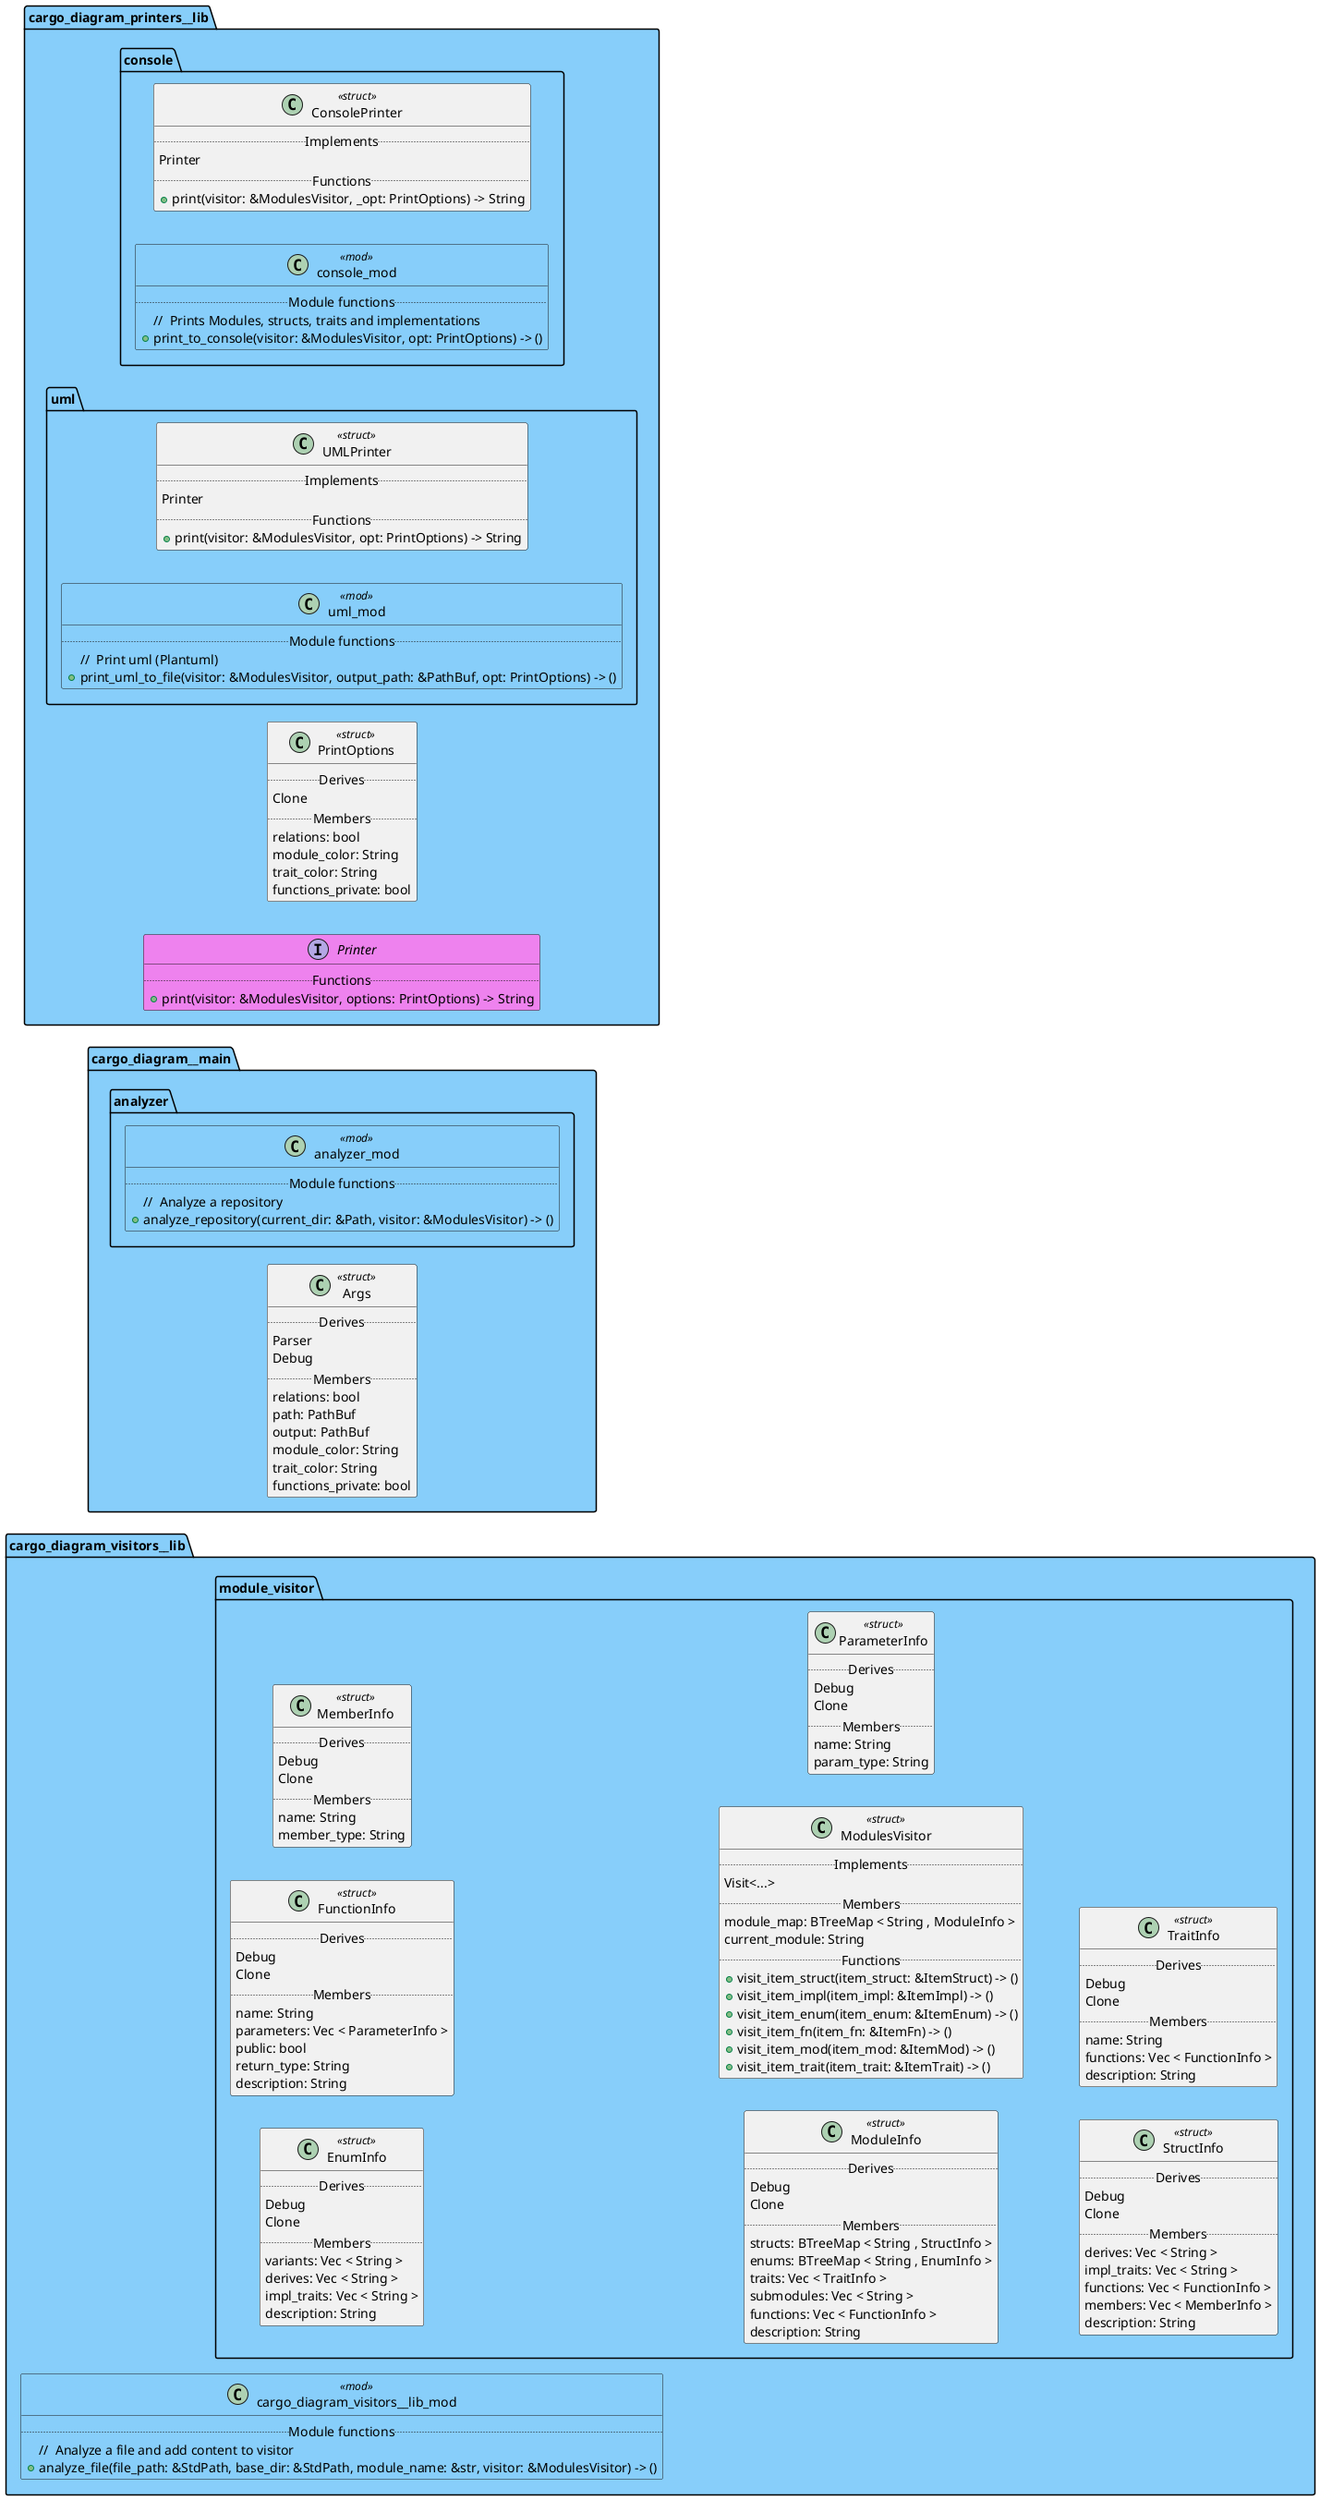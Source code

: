 @startuml
left to right direction
skinparam lineType ortho
package cargo_diagram__main #lightskyblue {
  class cargo_diagram__main::Args as "Args" <<struct>> {
    '  Creates diagrams about your crate
    .. Derives ..
    Parser
    Debug
    .. Members ..
    relations: bool
    path: PathBuf
    output: PathBuf
    module_color: String
    trait_color: String
    functions_private: bool
  }
  package analyzer #lightskyblue {
    class analyzer_mod <<mod>> #lightskyblue {
      .. Module functions ..
      //  Analyze a repository
      + analyze_repository(current_dir: &Path, visitor: &ModulesVisitor) -> ()
    }
  }
}
package cargo_diagram_printers__lib #lightskyblue {
  class cargo_diagram_printers__lib::PrintOptions as "PrintOptions" <<struct>> {
    .. Derives ..
    Clone
    .. Members ..
    relations: bool
    module_color: String
    trait_color: String
    functions_private: bool
  }
  interface cargo_diagram_printers__lib::Printer as "Printer" #violet {
    .. Functions ..
    + print(visitor: &ModulesVisitor, options: PrintOptions) -> String
  }
  package console #lightskyblue {
    class console::ConsolePrinter as "ConsolePrinter" <<struct>> {
      .. Implements ..
      Printer
      .. Functions ..
      + print(visitor: &ModulesVisitor, _opt: PrintOptions) -> String
    }
    class console_mod <<mod>> #lightskyblue {
      .. Module functions ..
      //  Prints Modules, structs, traits and implementations
      + print_to_console(visitor: &ModulesVisitor, opt: PrintOptions) -> ()
    }
  }
  package uml #lightskyblue {
    class uml::UMLPrinter as "UMLPrinter" <<struct>> {
      .. Implements ..
      Printer
      .. Functions ..
      + print(visitor: &ModulesVisitor, opt: PrintOptions) -> String
    }
    class uml_mod <<mod>> #lightskyblue {
      .. Module functions ..
      //  Print uml (Plantuml)
      + print_uml_to_file(visitor: &ModulesVisitor, output_path: &PathBuf, opt: PrintOptions) -> ()
    }
  }
}
package cargo_diagram_visitors__lib #lightskyblue {
  class cargo_diagram_visitors__lib_mod <<mod>> #lightskyblue {
    .. Module functions ..
    //  Analyze a file and add content to visitor
    + analyze_file(file_path: &StdPath, base_dir: &StdPath, module_name: &str, visitor: &ModulesVisitor) -> ()
  }
  package module_visitor #lightskyblue {
    class module_visitor::EnumInfo as "EnumInfo" <<struct>> {
      .. Derives ..
      Debug
      Clone
      .. Members ..
      variants: Vec < String >
      derives: Vec < String >
      impl_traits: Vec < String >
      description: String
    }
    class module_visitor::FunctionInfo as "FunctionInfo" <<struct>> {
      .. Derives ..
      Debug
      Clone
      .. Members ..
      name: String
      parameters: Vec < ParameterInfo >
      public: bool
      return_type: String
      description: String
    }
    class module_visitor::MemberInfo as "MemberInfo" <<struct>> {
      .. Derives ..
      Debug
      Clone
      .. Members ..
      name: String
      member_type: String
    }
    class module_visitor::ModuleInfo as "ModuleInfo" <<struct>> {
      .. Derives ..
      Debug
      Clone
      .. Members ..
      structs: BTreeMap < String , StructInfo >
      enums: BTreeMap < String , EnumInfo >
      traits: Vec < TraitInfo >
      submodules: Vec < String >
      functions: Vec < FunctionInfo >
      description: String
    }
    class module_visitor::ModulesVisitor as "ModulesVisitor" <<struct>> {
      .. Implements ..
      Visit<...>
      .. Members ..
      module_map: BTreeMap < String , ModuleInfo >
      current_module: String
      .. Functions ..
      + visit_item_struct(item_struct: &ItemStruct) -> ()
      + visit_item_impl(item_impl: &ItemImpl) -> ()
      + visit_item_enum(item_enum: &ItemEnum) -> ()
      + visit_item_fn(item_fn: &ItemFn) -> ()
      + visit_item_mod(item_mod: &ItemMod) -> ()
      + visit_item_trait(item_trait: &ItemTrait) -> ()
    }
    class module_visitor::ParameterInfo as "ParameterInfo" <<struct>> {
      .. Derives ..
      Debug
      Clone
      .. Members ..
      name: String
      param_type: String
    }
    class module_visitor::StructInfo as "StructInfo" <<struct>> {
      .. Derives ..
      Debug
      Clone
      .. Members ..
      derives: Vec < String >
      impl_traits: Vec < String >
      functions: Vec < FunctionInfo >
      members: Vec < MemberInfo >
      description: String
    }
    class module_visitor::TraitInfo as "TraitInfo" <<struct>> {
      .. Derives ..
      Debug
      Clone
      .. Members ..
      name: String
      functions: Vec < FunctionInfo >
      description: String
    }
  }
}
@enduml
